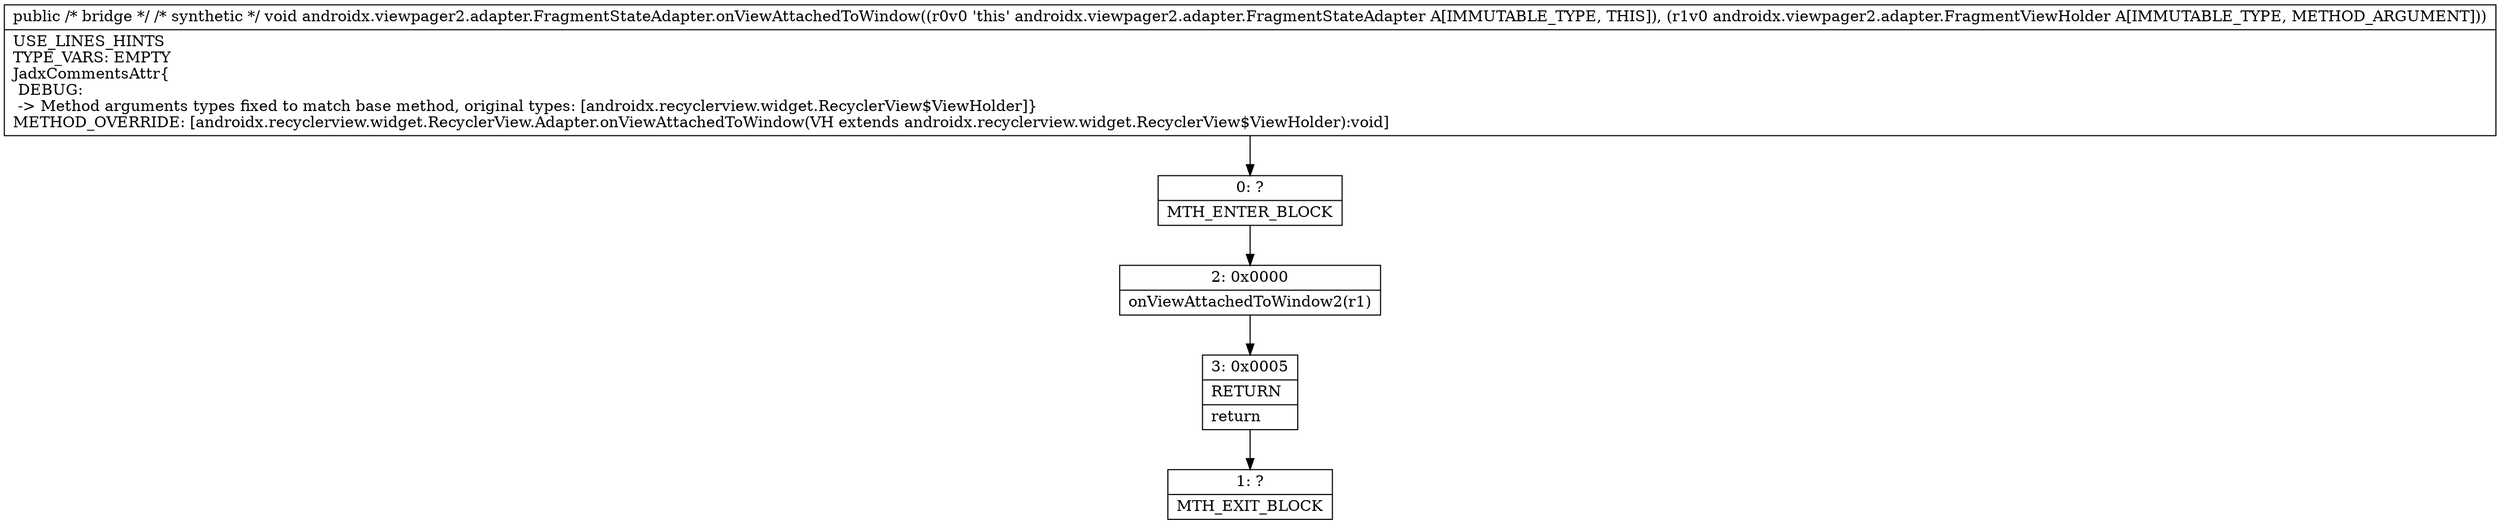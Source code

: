 digraph "CFG forandroidx.viewpager2.adapter.FragmentStateAdapter.onViewAttachedToWindow(Landroidx\/recyclerview\/widget\/RecyclerView$ViewHolder;)V" {
Node_0 [shape=record,label="{0\:\ ?|MTH_ENTER_BLOCK\l}"];
Node_2 [shape=record,label="{2\:\ 0x0000|onViewAttachedToWindow2(r1)\l}"];
Node_3 [shape=record,label="{3\:\ 0x0005|RETURN\l|return\l}"];
Node_1 [shape=record,label="{1\:\ ?|MTH_EXIT_BLOCK\l}"];
MethodNode[shape=record,label="{public \/* bridge *\/ \/* synthetic *\/ void androidx.viewpager2.adapter.FragmentStateAdapter.onViewAttachedToWindow((r0v0 'this' androidx.viewpager2.adapter.FragmentStateAdapter A[IMMUTABLE_TYPE, THIS]), (r1v0 androidx.viewpager2.adapter.FragmentViewHolder A[IMMUTABLE_TYPE, METHOD_ARGUMENT]))  | USE_LINES_HINTS\lTYPE_VARS: EMPTY\lJadxCommentsAttr\{\l DEBUG: \l \-\> Method arguments types fixed to match base method, original types: [androidx.recyclerview.widget.RecyclerView$ViewHolder]\}\lMETHOD_OVERRIDE: [androidx.recyclerview.widget.RecyclerView.Adapter.onViewAttachedToWindow(VH extends androidx.recyclerview.widget.RecyclerView$ViewHolder):void]\l}"];
MethodNode -> Node_0;Node_0 -> Node_2;
Node_2 -> Node_3;
Node_3 -> Node_1;
}

